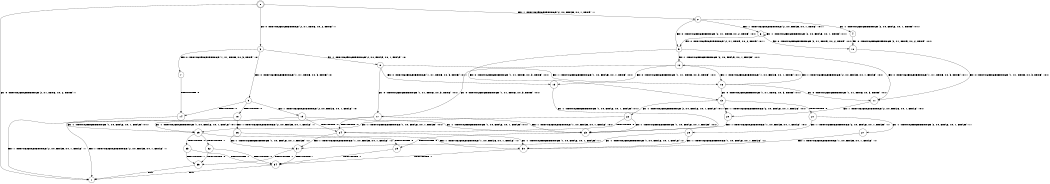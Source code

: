 digraph BCG {
size = "7, 10.5";
center = TRUE;
node [shape = circle];
0 [peripheries = 2];
0 -> 1 [label = "EX !0 !ATOMIC_EXCH_BRANCH (2, +1, TRUE, +0, 2, TRUE) !::"];
0 -> 2 [label = "EX !1 !ATOMIC_EXCH_BRANCH (2, +0, FALSE, +0, 1, TRUE) !::"];
0 -> 3 [label = "EX !0 !ATOMIC_EXCH_BRANCH (2, +1, TRUE, +0, 2, TRUE) !::"];
2 -> 4 [label = "EX !1 !ATOMIC_EXCH_BRANCH (2, +0, FALSE, +0, 1, TRUE) !:0:1:"];
2 -> 5 [label = "EX !0 !ATOMIC_EXCH_BRANCH (2, +1, TRUE, +0, 2, TRUE) !:0:1:"];
2 -> 6 [label = "EX !1 !ATOMIC_EXCH_BRANCH (2, +0, FALSE, +0, 1, TRUE) !:0:1:"];
3 -> 7 [label = "EX !0 !ATOMIC_EXCH_BRANCH (1, +1, TRUE, +0, 3, TRUE) !:0:"];
3 -> 8 [label = "EX !1 !ATOMIC_EXCH_BRANCH (2, +0, FALSE, +0, 1, FALSE) !:0:"];
3 -> 9 [label = "EX !0 !ATOMIC_EXCH_BRANCH (1, +1, TRUE, +0, 3, TRUE) !:0:"];
4 -> 10 [label = "EX !0 !ATOMIC_EXCH_BRANCH (2, +1, TRUE, +0, 2, TRUE) !:0:1:"];
5 -> 11 [label = "EX !0 !ATOMIC_EXCH_BRANCH (1, +1, TRUE, +0, 3, TRUE) !:0:1:"];
5 -> 12 [label = "EX !1 !ATOMIC_EXCH_BRANCH (2, +0, FALSE, +0, 1, FALSE) !:0:1:"];
5 -> 13 [label = "EX !0 !ATOMIC_EXCH_BRANCH (1, +1, TRUE, +0, 3, TRUE) !:0:1:"];
6 -> 10 [label = "EX !0 !ATOMIC_EXCH_BRANCH (2, +1, TRUE, +0, 2, TRUE) !:0:1:"];
6 -> 5 [label = "EX !0 !ATOMIC_EXCH_BRANCH (2, +1, TRUE, +0, 2, TRUE) !:0:1:"];
6 -> 6 [label = "EX !1 !ATOMIC_EXCH_BRANCH (2, +0, FALSE, +0, 1, TRUE) !:0:1:"];
7 -> 14 [label = "TERMINATE !0"];
8 -> 15 [label = "EX !0 !ATOMIC_EXCH_BRANCH (1, +1, TRUE, +0, 3, TRUE) !:0:1:"];
8 -> 16 [label = "EX !1 !ATOMIC_EXCH_BRANCH (1, +0, FALSE, +0, 1, TRUE) !:0:1:"];
8 -> 17 [label = "EX !0 !ATOMIC_EXCH_BRANCH (1, +1, TRUE, +0, 3, TRUE) !:0:1:"];
9 -> 14 [label = "TERMINATE !0"];
9 -> 18 [label = "TERMINATE !0"];
9 -> 19 [label = "EX !1 !ATOMIC_EXCH_BRANCH (2, +0, FALSE, +0, 1, FALSE) !:0:"];
10 -> 11 [label = "EX !0 !ATOMIC_EXCH_BRANCH (1, +1, TRUE, +0, 3, TRUE) !:0:1:"];
11 -> 20 [label = "EX !1 !ATOMIC_EXCH_BRANCH (2, +0, FALSE, +0, 1, FALSE) !:0:1:"];
12 -> 15 [label = "EX !0 !ATOMIC_EXCH_BRANCH (1, +1, TRUE, +0, 3, TRUE) !:0:1:"];
12 -> 16 [label = "EX !1 !ATOMIC_EXCH_BRANCH (1, +0, FALSE, +0, 1, TRUE) !:0:1:"];
12 -> 17 [label = "EX !0 !ATOMIC_EXCH_BRANCH (1, +1, TRUE, +0, 3, TRUE) !:0:1:"];
13 -> 20 [label = "EX !1 !ATOMIC_EXCH_BRANCH (2, +0, FALSE, +0, 1, FALSE) !:0:1:"];
13 -> 21 [label = "TERMINATE !0"];
13 -> 22 [label = "EX !1 !ATOMIC_EXCH_BRANCH (2, +0, FALSE, +0, 1, FALSE) !:0:1:"];
14 -> 1 [label = "EX !1 !ATOMIC_EXCH_BRANCH (2, +0, FALSE, +0, 1, FALSE) !::"];
15 -> 23 [label = "EX !1 !ATOMIC_EXCH_BRANCH (1, +0, FALSE, +0, 1, FALSE) !:0:1:"];
16 -> 11 [label = "EX !0 !ATOMIC_EXCH_BRANCH (1, +1, TRUE, +0, 3, TRUE) !:0:1:"];
16 -> 12 [label = "EX !1 !ATOMIC_EXCH_BRANCH (2, +0, FALSE, +0, 1, FALSE) !:0:1:"];
16 -> 13 [label = "EX !0 !ATOMIC_EXCH_BRANCH (1, +1, TRUE, +0, 3, TRUE) !:0:1:"];
17 -> 23 [label = "EX !1 !ATOMIC_EXCH_BRANCH (1, +0, FALSE, +0, 1, FALSE) !:0:1:"];
17 -> 24 [label = "TERMINATE !0"];
17 -> 25 [label = "EX !1 !ATOMIC_EXCH_BRANCH (1, +0, FALSE, +0, 1, FALSE) !:0:1:"];
18 -> 1 [label = "EX !1 !ATOMIC_EXCH_BRANCH (2, +0, FALSE, +0, 1, FALSE) !::"];
18 -> 26 [label = "EX !1 !ATOMIC_EXCH_BRANCH (2, +0, FALSE, +0, 1, FALSE) !::"];
19 -> 23 [label = "EX !1 !ATOMIC_EXCH_BRANCH (1, +0, FALSE, +0, 1, FALSE) !:0:1:"];
19 -> 24 [label = "TERMINATE !0"];
19 -> 25 [label = "EX !1 !ATOMIC_EXCH_BRANCH (1, +0, FALSE, +0, 1, FALSE) !:0:1:"];
20 -> 23 [label = "EX !1 !ATOMIC_EXCH_BRANCH (1, +0, FALSE, +0, 1, FALSE) !:0:1:"];
21 -> 27 [label = "EX !1 !ATOMIC_EXCH_BRANCH (2, +0, FALSE, +0, 1, FALSE) !:1:"];
21 -> 28 [label = "EX !1 !ATOMIC_EXCH_BRANCH (2, +0, FALSE, +0, 1, FALSE) !:1:"];
22 -> 23 [label = "EX !1 !ATOMIC_EXCH_BRANCH (1, +0, FALSE, +0, 1, FALSE) !:0:1:"];
22 -> 24 [label = "TERMINATE !0"];
22 -> 25 [label = "EX !1 !ATOMIC_EXCH_BRANCH (1, +0, FALSE, +0, 1, FALSE) !:0:1:"];
23 -> 29 [label = "TERMINATE !0"];
24 -> 30 [label = "EX !1 !ATOMIC_EXCH_BRANCH (1, +0, FALSE, +0, 1, FALSE) !:1:"];
24 -> 31 [label = "EX !1 !ATOMIC_EXCH_BRANCH (1, +0, FALSE, +0, 1, FALSE) !:1:"];
25 -> 29 [label = "TERMINATE !0"];
25 -> 32 [label = "TERMINATE !1"];
25 -> 33 [label = "TERMINATE !0"];
26 -> 30 [label = "EX !1 !ATOMIC_EXCH_BRANCH (1, +0, FALSE, +0, 1, FALSE) !:1:"];
26 -> 31 [label = "EX !1 !ATOMIC_EXCH_BRANCH (1, +0, FALSE, +0, 1, FALSE) !:1:"];
27 -> 30 [label = "EX !1 !ATOMIC_EXCH_BRANCH (1, +0, FALSE, +0, 1, FALSE) !:1:"];
28 -> 30 [label = "EX !1 !ATOMIC_EXCH_BRANCH (1, +0, FALSE, +0, 1, FALSE) !:1:"];
28 -> 31 [label = "EX !1 !ATOMIC_EXCH_BRANCH (1, +0, FALSE, +0, 1, FALSE) !:1:"];
29 -> 34 [label = "TERMINATE !1"];
30 -> 34 [label = "TERMINATE !1"];
31 -> 34 [label = "TERMINATE !1"];
31 -> 35 [label = "TERMINATE !1"];
32 -> 34 [label = "TERMINATE !0"];
32 -> 35 [label = "TERMINATE !0"];
33 -> 34 [label = "TERMINATE !1"];
33 -> 35 [label = "TERMINATE !1"];
34 -> 1 [label = "exit"];
35 -> 1 [label = "exit"];
}

